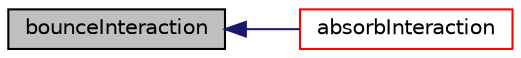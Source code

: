 digraph "bounceInteraction"
{
  bgcolor="transparent";
  edge [fontname="Helvetica",fontsize="10",labelfontname="Helvetica",labelfontsize="10"];
  node [fontname="Helvetica",fontsize="10",shape=record];
  rankdir="LR";
  Node1 [label="bounceInteraction",height=0.2,width=0.4,color="black", fillcolor="grey75", style="filled", fontcolor="black"];
  Node1 -> Node2 [dir="back",color="midnightblue",fontsize="10",style="solid",fontname="Helvetica"];
  Node2 [label="absorbInteraction",height=0.2,width=0.4,color="red",URL="$a02692.html#a154ff86deff781e5ad143bf0f6d6e657",tooltip="Absorb parcel into film. "];
}
